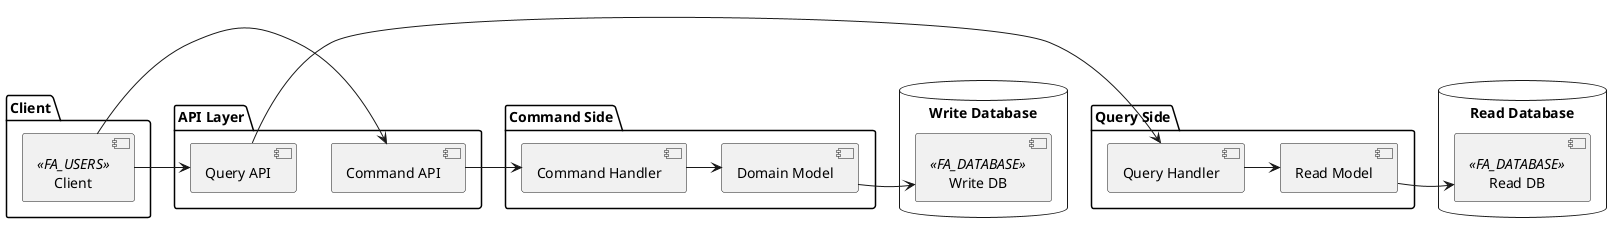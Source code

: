 @startuml
!include <tupadr3/font-awesome/users>
!include <tupadr3/font-awesome/database>

package "Client" {
  [Client] as client <<FA_USERS>>
}

package "API Layer" {
  [Command API] as commandApi
  [Query API] as queryApi
}

package "Command Side" {
  [Command Handler] as commandHandler
  [Domain Model] as domainModel
}

database "Write Database" {
  [Write DB] <<FA_DATABASE>>
}

package "Query Side" {
  [Query Handler] as queryHandler
  [Read Model] as readModel
}

database "Read Database" {
  [Read DB] <<FA_DATABASE>>
}

client -> commandApi
client -> queryApi

commandApi -> commandHandler
commandHandler -> domainModel
domainModel -> [Write DB]

queryApi -> queryHandler
queryHandler -> readModel
readModel -> [Read DB]
@enduml